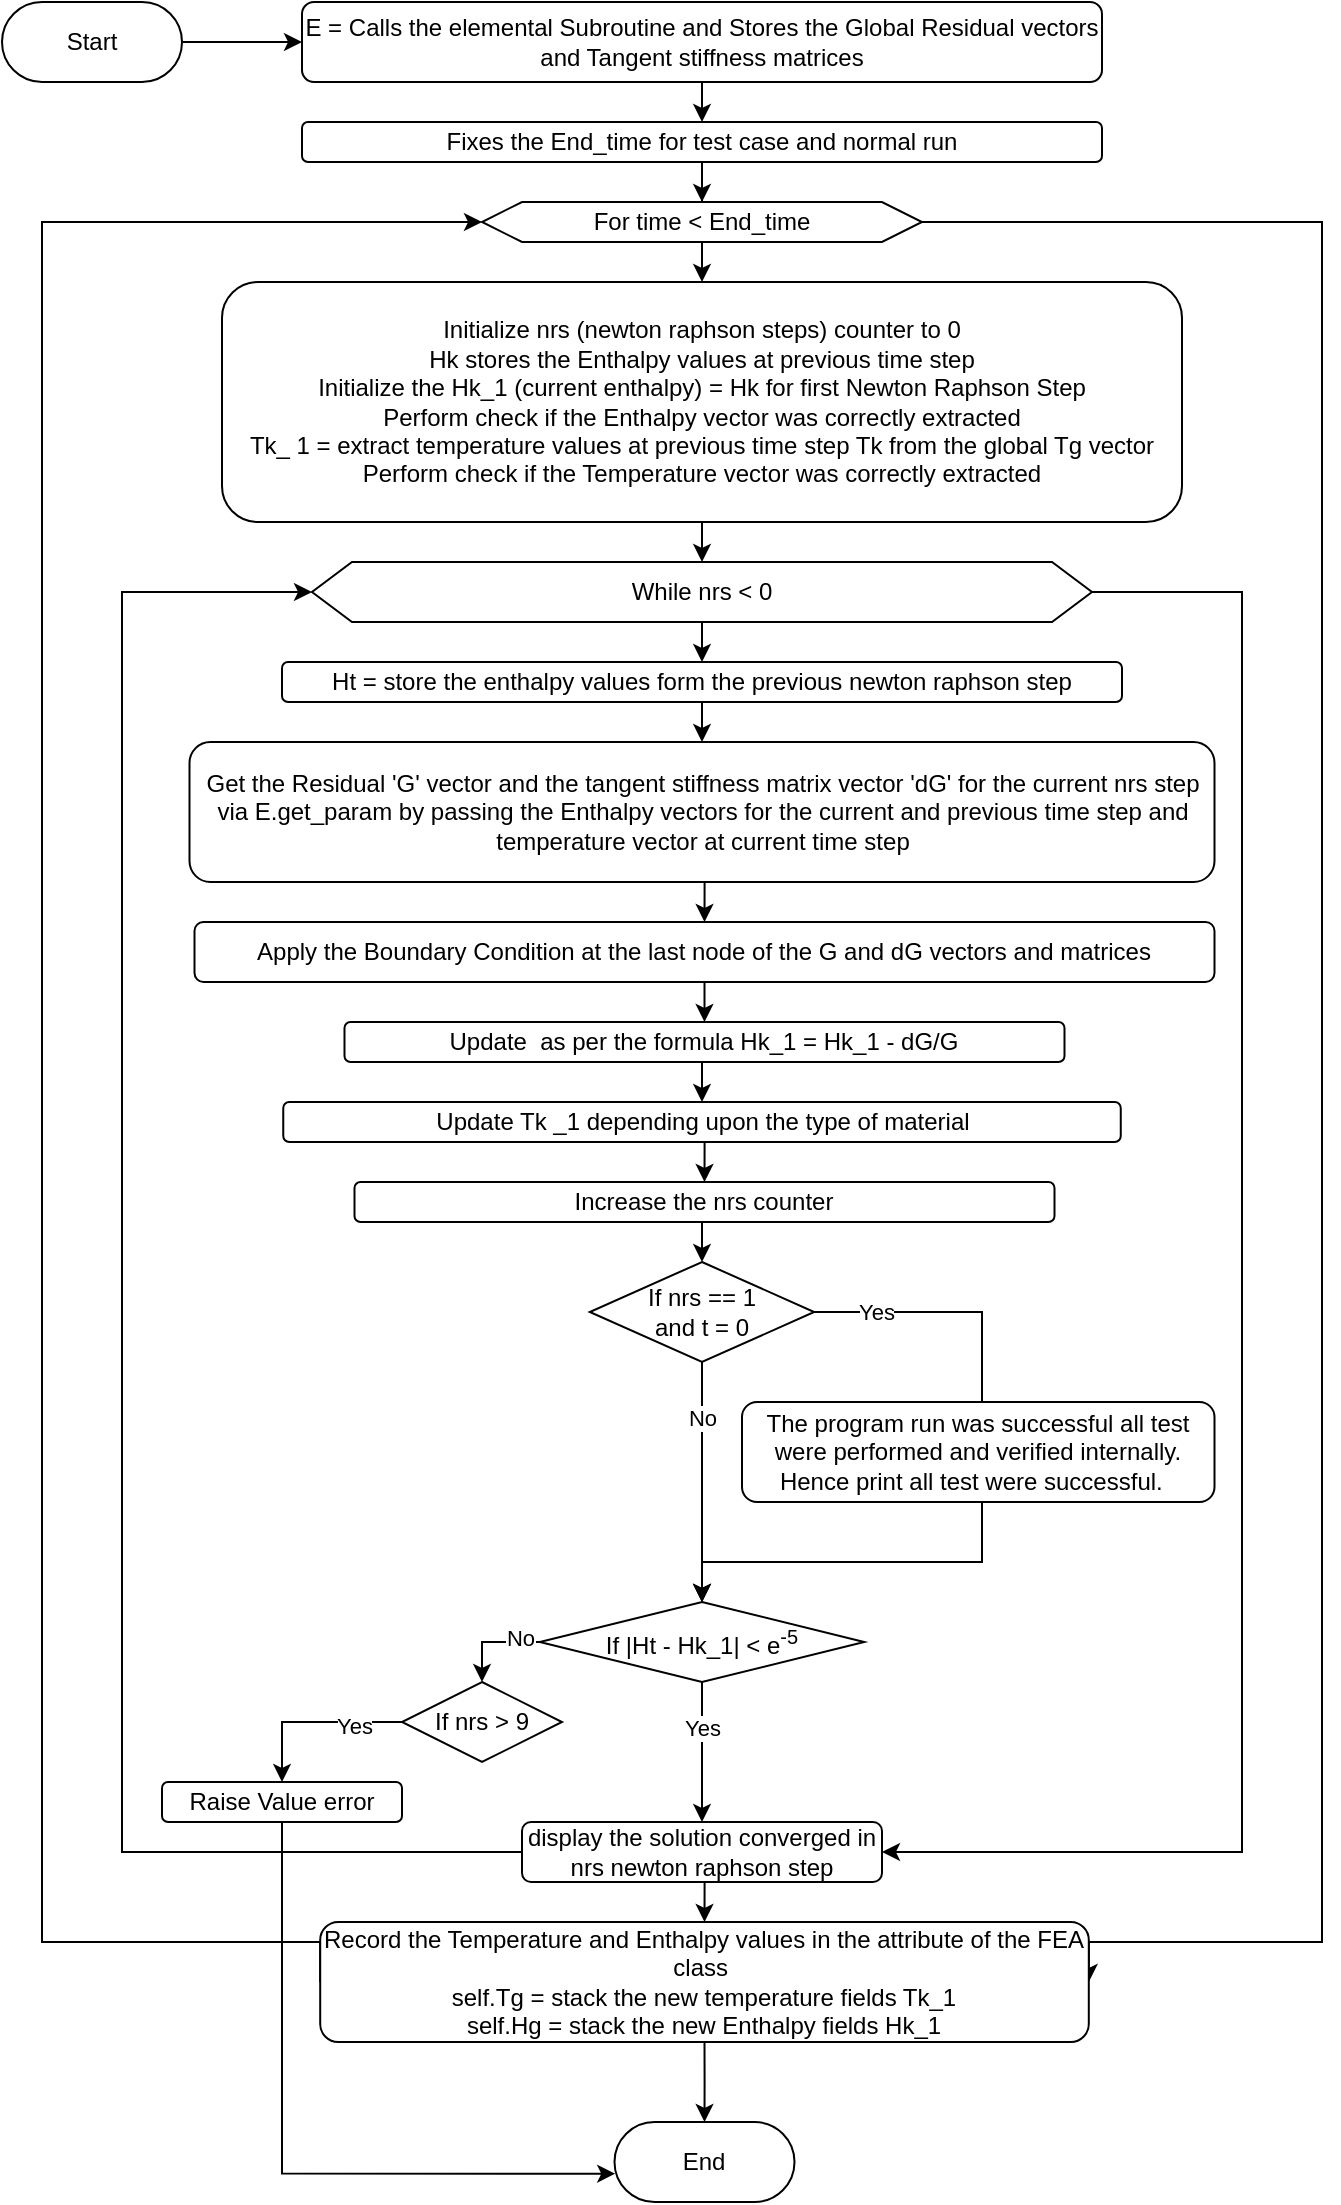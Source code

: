 <mxfile version="21.6.9" type="github">
  <diagram name="Page-1" id="D3Ey8p9wxDZOqgnlG4tk">
    <mxGraphModel dx="1640" dy="718" grid="0" gridSize="10" guides="1" tooltips="1" connect="1" arrows="1" fold="1" page="1" pageScale="1" pageWidth="827" pageHeight="1169" math="0" shadow="0">
      <root>
        <mxCell id="0" />
        <mxCell id="1" parent="0" />
        <mxCell id="k1HMzf10UT7rga_kBx_9-90" style="edgeStyle=orthogonalEdgeStyle;rounded=0;orthogonalLoop=1;jettySize=auto;html=1;exitX=1;exitY=0.5;exitDx=0;exitDy=0;entryX=0;entryY=0.5;entryDx=0;entryDy=0;" edge="1" parent="1" source="k1HMzf10UT7rga_kBx_9-1" target="k1HMzf10UT7rga_kBx_9-3">
          <mxGeometry relative="1" as="geometry" />
        </mxCell>
        <mxCell id="k1HMzf10UT7rga_kBx_9-1" value="Start" style="rounded=1;whiteSpace=wrap;html=1;arcSize=50;" vertex="1" parent="1">
          <mxGeometry x="100" y="10" width="90" height="40" as="geometry" />
        </mxCell>
        <mxCell id="k1HMzf10UT7rga_kBx_9-2" value="End" style="rounded=1;whiteSpace=wrap;html=1;arcSize=50;" vertex="1" parent="1">
          <mxGeometry x="406.25" y="1070" width="90" height="40" as="geometry" />
        </mxCell>
        <mxCell id="k1HMzf10UT7rga_kBx_9-5" style="edgeStyle=orthogonalEdgeStyle;rounded=0;orthogonalLoop=1;jettySize=auto;html=1;exitX=0.5;exitY=1;exitDx=0;exitDy=0;entryX=0.5;entryY=0;entryDx=0;entryDy=0;" edge="1" parent="1" source="k1HMzf10UT7rga_kBx_9-3" target="k1HMzf10UT7rga_kBx_9-4">
          <mxGeometry relative="1" as="geometry" />
        </mxCell>
        <mxCell id="k1HMzf10UT7rga_kBx_9-3" value="E = Calls the elemental Subroutine and Stores the Global Residual vectors and Tangent stiffness matrices" style="rounded=1;whiteSpace=wrap;html=1;" vertex="1" parent="1">
          <mxGeometry x="250" y="10" width="400" height="40" as="geometry" />
        </mxCell>
        <mxCell id="k1HMzf10UT7rga_kBx_9-7" style="edgeStyle=orthogonalEdgeStyle;rounded=0;orthogonalLoop=1;jettySize=auto;html=1;exitX=0.5;exitY=1;exitDx=0;exitDy=0;" edge="1" parent="1" source="k1HMzf10UT7rga_kBx_9-4" target="k1HMzf10UT7rga_kBx_9-6">
          <mxGeometry relative="1" as="geometry" />
        </mxCell>
        <mxCell id="k1HMzf10UT7rga_kBx_9-4" value="Fixes the End_time for test case and normal run" style="rounded=1;whiteSpace=wrap;html=1;" vertex="1" parent="1">
          <mxGeometry x="250" y="70" width="400" height="20" as="geometry" />
        </mxCell>
        <mxCell id="k1HMzf10UT7rga_kBx_9-9" style="edgeStyle=orthogonalEdgeStyle;rounded=0;orthogonalLoop=1;jettySize=auto;html=1;exitX=0.5;exitY=1;exitDx=0;exitDy=0;entryX=0.5;entryY=0;entryDx=0;entryDy=0;" edge="1" parent="1" source="k1HMzf10UT7rga_kBx_9-6" target="k1HMzf10UT7rga_kBx_9-8">
          <mxGeometry relative="1" as="geometry" />
        </mxCell>
        <mxCell id="k1HMzf10UT7rga_kBx_9-84" style="edgeStyle=orthogonalEdgeStyle;rounded=0;orthogonalLoop=1;jettySize=auto;html=1;exitX=1;exitY=0.5;exitDx=0;exitDy=0;entryX=1;entryY=0.5;entryDx=0;entryDy=0;" edge="1" parent="1" source="k1HMzf10UT7rga_kBx_9-6" target="k1HMzf10UT7rga_kBx_9-81">
          <mxGeometry relative="1" as="geometry">
            <Array as="points">
              <mxPoint x="760" y="120" />
              <mxPoint x="760" y="980" />
            </Array>
          </mxGeometry>
        </mxCell>
        <mxCell id="k1HMzf10UT7rga_kBx_9-6" value="For time &amp;lt; End_time" style="shape=hexagon;perimeter=hexagonPerimeter2;whiteSpace=wrap;html=1;fixedSize=1;" vertex="1" parent="1">
          <mxGeometry x="340" y="110" width="220" height="20" as="geometry" />
        </mxCell>
        <mxCell id="k1HMzf10UT7rga_kBx_9-11" style="edgeStyle=orthogonalEdgeStyle;rounded=0;orthogonalLoop=1;jettySize=auto;html=1;exitX=0.5;exitY=1;exitDx=0;exitDy=0;entryX=0.5;entryY=0;entryDx=0;entryDy=0;" edge="1" parent="1" source="k1HMzf10UT7rga_kBx_9-8" target="k1HMzf10UT7rga_kBx_9-10">
          <mxGeometry relative="1" as="geometry" />
        </mxCell>
        <mxCell id="k1HMzf10UT7rga_kBx_9-8" value="&lt;div style=&quot;&quot;&gt;&lt;span style=&quot;background-color: initial;&quot;&gt;Initialize nrs (newton raphson steps) counter to 0&lt;/span&gt;&lt;br&gt;&lt;span style=&quot;background-color: initial;&quot;&gt;Hk stores the Enthalpy values at previous time step&lt;/span&gt;&lt;br&gt;&lt;span style=&quot;background-color: initial;&quot;&gt;Initialize the Hk_1 (current enthalpy) = Hk for first Newton Raphson Step&lt;/span&gt;&lt;br&gt;&lt;span style=&quot;background-color: initial;&quot;&gt;Perform check if the Enthalpy vector was correctly extracted&lt;/span&gt;&lt;br&gt;&lt;span style=&quot;background-color: initial;&quot;&gt;Tk_ 1 = extract temperature values at previous time step Tk from the global Tg vector&lt;/span&gt;&lt;br&gt;&lt;span style=&quot;background-color: initial;&quot;&gt;Perform check if the Temperature vector was correctly extracted&lt;/span&gt;&lt;br&gt;&lt;/div&gt;" style="rounded=1;whiteSpace=wrap;html=1;align=center;" vertex="1" parent="1">
          <mxGeometry x="210" y="150" width="480" height="120" as="geometry" />
        </mxCell>
        <mxCell id="k1HMzf10UT7rga_kBx_9-13" style="edgeStyle=orthogonalEdgeStyle;rounded=0;orthogonalLoop=1;jettySize=auto;html=1;exitX=0.5;exitY=1;exitDx=0;exitDy=0;entryX=0.5;entryY=0;entryDx=0;entryDy=0;" edge="1" parent="1" source="k1HMzf10UT7rga_kBx_9-10" target="k1HMzf10UT7rga_kBx_9-12">
          <mxGeometry relative="1" as="geometry" />
        </mxCell>
        <mxCell id="k1HMzf10UT7rga_kBx_9-86" style="edgeStyle=orthogonalEdgeStyle;rounded=0;orthogonalLoop=1;jettySize=auto;html=1;exitX=1;exitY=0.5;exitDx=0;exitDy=0;entryX=1;entryY=0.5;entryDx=0;entryDy=0;" edge="1" parent="1" source="k1HMzf10UT7rga_kBx_9-10" target="k1HMzf10UT7rga_kBx_9-37">
          <mxGeometry relative="1" as="geometry">
            <mxPoint x="730" y="680" as="targetPoint" />
            <Array as="points">
              <mxPoint x="720" y="305" />
              <mxPoint x="720" y="935" />
            </Array>
          </mxGeometry>
        </mxCell>
        <mxCell id="k1HMzf10UT7rga_kBx_9-10" value="While nrs &amp;lt; 0" style="shape=hexagon;perimeter=hexagonPerimeter2;whiteSpace=wrap;html=1;fixedSize=1;" vertex="1" parent="1">
          <mxGeometry x="255" y="290" width="390" height="30" as="geometry" />
        </mxCell>
        <mxCell id="k1HMzf10UT7rga_kBx_9-15" style="edgeStyle=orthogonalEdgeStyle;rounded=0;orthogonalLoop=1;jettySize=auto;html=1;exitX=0.5;exitY=1;exitDx=0;exitDy=0;entryX=0.5;entryY=0;entryDx=0;entryDy=0;" edge="1" parent="1" source="k1HMzf10UT7rga_kBx_9-12" target="k1HMzf10UT7rga_kBx_9-14">
          <mxGeometry relative="1" as="geometry" />
        </mxCell>
        <mxCell id="k1HMzf10UT7rga_kBx_9-12" value="Ht = store the enthalpy values form the previous newton raphson step" style="rounded=1;whiteSpace=wrap;html=1;" vertex="1" parent="1">
          <mxGeometry x="240" y="340" width="420" height="20" as="geometry" />
        </mxCell>
        <mxCell id="k1HMzf10UT7rga_kBx_9-17" style="edgeStyle=orthogonalEdgeStyle;rounded=0;orthogonalLoop=1;jettySize=auto;html=1;exitX=0.5;exitY=1;exitDx=0;exitDy=0;entryX=0.5;entryY=0;entryDx=0;entryDy=0;" edge="1" parent="1" source="k1HMzf10UT7rga_kBx_9-14" target="k1HMzf10UT7rga_kBx_9-16">
          <mxGeometry relative="1" as="geometry" />
        </mxCell>
        <mxCell id="k1HMzf10UT7rga_kBx_9-14" value="Get the Residual &#39;G&#39; vector and the tangent stiffness matrix vector &#39;dG&#39; for the current nrs step via E.get_param by passing the Enthalpy vectors for the current and previous time step and temperature vector at current time step" style="rounded=1;whiteSpace=wrap;html=1;" vertex="1" parent="1">
          <mxGeometry x="193.75" y="380" width="512.5" height="70" as="geometry" />
        </mxCell>
        <mxCell id="k1HMzf10UT7rga_kBx_9-19" style="edgeStyle=orthogonalEdgeStyle;rounded=0;orthogonalLoop=1;jettySize=auto;html=1;exitX=0.5;exitY=1;exitDx=0;exitDy=0;entryX=0.5;entryY=0;entryDx=0;entryDy=0;" edge="1" parent="1" source="k1HMzf10UT7rga_kBx_9-16" target="k1HMzf10UT7rga_kBx_9-18">
          <mxGeometry relative="1" as="geometry" />
        </mxCell>
        <mxCell id="k1HMzf10UT7rga_kBx_9-16" value="Apply the Boundary Condition at the last node of the G and dG vectors and matrices" style="rounded=1;whiteSpace=wrap;html=1;" vertex="1" parent="1">
          <mxGeometry x="196.25" y="470" width="510" height="30" as="geometry" />
        </mxCell>
        <mxCell id="k1HMzf10UT7rga_kBx_9-22" style="edgeStyle=orthogonalEdgeStyle;rounded=0;orthogonalLoop=1;jettySize=auto;html=1;exitX=0.5;exitY=1;exitDx=0;exitDy=0;entryX=0.5;entryY=0;entryDx=0;entryDy=0;" edge="1" parent="1" source="k1HMzf10UT7rga_kBx_9-18" target="k1HMzf10UT7rga_kBx_9-20">
          <mxGeometry relative="1" as="geometry" />
        </mxCell>
        <mxCell id="k1HMzf10UT7rga_kBx_9-18" value="Update&amp;nbsp; as per the formula Hk_1 = Hk_1 - dG/G" style="rounded=1;whiteSpace=wrap;html=1;" vertex="1" parent="1">
          <mxGeometry x="271.25" y="520" width="360" height="20" as="geometry" />
        </mxCell>
        <mxCell id="k1HMzf10UT7rga_kBx_9-24" style="edgeStyle=orthogonalEdgeStyle;rounded=0;orthogonalLoop=1;jettySize=auto;html=1;exitX=0.5;exitY=1;exitDx=0;exitDy=0;entryX=0.5;entryY=0;entryDx=0;entryDy=0;" edge="1" parent="1" source="k1HMzf10UT7rga_kBx_9-20" target="k1HMzf10UT7rga_kBx_9-23">
          <mxGeometry relative="1" as="geometry" />
        </mxCell>
        <mxCell id="k1HMzf10UT7rga_kBx_9-20" value="Update Tk _1 depending upon the type of material" style="rounded=1;whiteSpace=wrap;html=1;" vertex="1" parent="1">
          <mxGeometry x="240.63" y="560" width="418.75" height="20" as="geometry" />
        </mxCell>
        <mxCell id="k1HMzf10UT7rga_kBx_9-30" style="edgeStyle=orthogonalEdgeStyle;rounded=0;orthogonalLoop=1;jettySize=auto;html=1;exitX=0.5;exitY=1;exitDx=0;exitDy=0;entryX=0.5;entryY=0;entryDx=0;entryDy=0;" edge="1" parent="1" source="k1HMzf10UT7rga_kBx_9-23" target="k1HMzf10UT7rga_kBx_9-25">
          <mxGeometry relative="1" as="geometry" />
        </mxCell>
        <mxCell id="k1HMzf10UT7rga_kBx_9-23" value="Increase the nrs counter" style="rounded=1;whiteSpace=wrap;html=1;" vertex="1" parent="1">
          <mxGeometry x="276.25" y="600" width="350" height="20" as="geometry" />
        </mxCell>
        <mxCell id="k1HMzf10UT7rga_kBx_9-33" style="edgeStyle=orthogonalEdgeStyle;rounded=0;orthogonalLoop=1;jettySize=auto;html=1;exitX=0.5;exitY=1;exitDx=0;exitDy=0;entryX=0.5;entryY=0;entryDx=0;entryDy=0;" edge="1" parent="1" source="k1HMzf10UT7rga_kBx_9-25" target="k1HMzf10UT7rga_kBx_9-26">
          <mxGeometry relative="1" as="geometry">
            <mxPoint x="451.255" y="730" as="targetPoint" />
          </mxGeometry>
        </mxCell>
        <mxCell id="k1HMzf10UT7rga_kBx_9-34" value="No" style="edgeLabel;html=1;align=center;verticalAlign=middle;resizable=0;points=[];" vertex="1" connectable="0" parent="k1HMzf10UT7rga_kBx_9-33">
          <mxGeometry x="-0.6" y="1" relative="1" as="geometry">
            <mxPoint x="-1" y="4" as="offset" />
          </mxGeometry>
        </mxCell>
        <mxCell id="k1HMzf10UT7rga_kBx_9-35" style="edgeStyle=orthogonalEdgeStyle;rounded=0;orthogonalLoop=1;jettySize=auto;html=1;exitX=1;exitY=0.5;exitDx=0;exitDy=0;entryX=0.5;entryY=0;entryDx=0;entryDy=0;" edge="1" parent="1" target="k1HMzf10UT7rga_kBx_9-26">
          <mxGeometry relative="1" as="geometry">
            <mxPoint x="486.1" y="665" as="sourcePoint" />
            <mxPoint x="430.005" y="810" as="targetPoint" />
            <Array as="points">
              <mxPoint x="590" y="665" />
              <mxPoint x="590" y="790" />
              <mxPoint x="450" y="790" />
            </Array>
          </mxGeometry>
        </mxCell>
        <mxCell id="k1HMzf10UT7rga_kBx_9-36" value="Yes" style="edgeLabel;html=1;align=center;verticalAlign=middle;resizable=0;points=[];" vertex="1" connectable="0" parent="k1HMzf10UT7rga_kBx_9-35">
          <mxGeometry x="-0.67" y="-2" relative="1" as="geometry">
            <mxPoint x="-13" y="-2" as="offset" />
          </mxGeometry>
        </mxCell>
        <mxCell id="k1HMzf10UT7rga_kBx_9-25" value="If nrs == 1 &lt;br&gt;and t = 0" style="rhombus;whiteSpace=wrap;html=1;" vertex="1" parent="1">
          <mxGeometry x="393.9" y="640" width="112.2" height="50" as="geometry" />
        </mxCell>
        <mxCell id="k1HMzf10UT7rga_kBx_9-71" style="edgeStyle=orthogonalEdgeStyle;rounded=0;orthogonalLoop=1;jettySize=auto;html=1;exitX=0;exitY=0.5;exitDx=0;exitDy=0;entryX=0.5;entryY=0;entryDx=0;entryDy=0;" edge="1" parent="1" source="k1HMzf10UT7rga_kBx_9-26" target="k1HMzf10UT7rga_kBx_9-27">
          <mxGeometry relative="1" as="geometry" />
        </mxCell>
        <mxCell id="k1HMzf10UT7rga_kBx_9-73" value="No" style="edgeLabel;html=1;align=center;verticalAlign=middle;resizable=0;points=[];" vertex="1" connectable="0" parent="k1HMzf10UT7rga_kBx_9-71">
          <mxGeometry x="-0.575" y="-2" relative="1" as="geometry">
            <mxPoint as="offset" />
          </mxGeometry>
        </mxCell>
        <mxCell id="k1HMzf10UT7rga_kBx_9-79" style="edgeStyle=orthogonalEdgeStyle;rounded=0;orthogonalLoop=1;jettySize=auto;html=1;exitX=0.5;exitY=1;exitDx=0;exitDy=0;entryX=0.5;entryY=0;entryDx=0;entryDy=0;" edge="1" parent="1" source="k1HMzf10UT7rga_kBx_9-26" target="k1HMzf10UT7rga_kBx_9-37">
          <mxGeometry relative="1" as="geometry" />
        </mxCell>
        <mxCell id="k1HMzf10UT7rga_kBx_9-80" value="Yes" style="edgeLabel;html=1;align=center;verticalAlign=middle;resizable=0;points=[];" vertex="1" connectable="0" parent="k1HMzf10UT7rga_kBx_9-79">
          <mxGeometry x="-0.351" relative="1" as="geometry">
            <mxPoint as="offset" />
          </mxGeometry>
        </mxCell>
        <mxCell id="k1HMzf10UT7rga_kBx_9-26" value="If |Ht - Hk_1| &amp;lt; e&lt;sup&gt;-5&lt;/sup&gt;" style="rhombus;whiteSpace=wrap;html=1;" vertex="1" parent="1">
          <mxGeometry x="368.91" y="810" width="162.19" height="40" as="geometry" />
        </mxCell>
        <mxCell id="k1HMzf10UT7rga_kBx_9-69" style="edgeStyle=orthogonalEdgeStyle;rounded=0;orthogonalLoop=1;jettySize=auto;html=1;exitX=0;exitY=0.5;exitDx=0;exitDy=0;entryX=0.5;entryY=0;entryDx=0;entryDy=0;" edge="1" parent="1" source="k1HMzf10UT7rga_kBx_9-27" target="k1HMzf10UT7rga_kBx_9-49">
          <mxGeometry relative="1" as="geometry" />
        </mxCell>
        <mxCell id="k1HMzf10UT7rga_kBx_9-70" value="Yes" style="edgeLabel;html=1;align=center;verticalAlign=middle;resizable=0;points=[];" vertex="1" connectable="0" parent="k1HMzf10UT7rga_kBx_9-69">
          <mxGeometry x="-0.451" y="2" relative="1" as="geometry">
            <mxPoint as="offset" />
          </mxGeometry>
        </mxCell>
        <mxCell id="k1HMzf10UT7rga_kBx_9-27" value="If nrs &amp;gt; 9" style="rhombus;whiteSpace=wrap;html=1;" vertex="1" parent="1">
          <mxGeometry x="300" y="850" width="80" height="40" as="geometry" />
        </mxCell>
        <mxCell id="k1HMzf10UT7rga_kBx_9-32" style="edgeStyle=orthogonalEdgeStyle;rounded=0;orthogonalLoop=1;jettySize=auto;html=1;entryX=0.5;entryY=0;entryDx=0;entryDy=0;" edge="1" parent="1" target="k1HMzf10UT7rga_kBx_9-26">
          <mxGeometry relative="1" as="geometry">
            <mxPoint x="450" y="790" as="sourcePoint" />
          </mxGeometry>
        </mxCell>
        <mxCell id="k1HMzf10UT7rga_kBx_9-83" style="edgeStyle=orthogonalEdgeStyle;rounded=0;orthogonalLoop=1;jettySize=auto;html=1;exitX=0.5;exitY=1;exitDx=0;exitDy=0;entryX=0.5;entryY=0;entryDx=0;entryDy=0;" edge="1" parent="1" source="k1HMzf10UT7rga_kBx_9-37" target="k1HMzf10UT7rga_kBx_9-81">
          <mxGeometry relative="1" as="geometry" />
        </mxCell>
        <mxCell id="k1HMzf10UT7rga_kBx_9-87" style="edgeStyle=orthogonalEdgeStyle;rounded=0;orthogonalLoop=1;jettySize=auto;html=1;exitX=0;exitY=0.5;exitDx=0;exitDy=0;entryX=0;entryY=0.5;entryDx=0;entryDy=0;" edge="1" parent="1" source="k1HMzf10UT7rga_kBx_9-37" target="k1HMzf10UT7rga_kBx_9-10">
          <mxGeometry relative="1" as="geometry">
            <Array as="points">
              <mxPoint x="160" y="935" />
              <mxPoint x="160" y="305" />
            </Array>
          </mxGeometry>
        </mxCell>
        <mxCell id="k1HMzf10UT7rga_kBx_9-37" value="display the solution converged in nrs newton raphson step" style="rounded=1;whiteSpace=wrap;html=1;" vertex="1" parent="1">
          <mxGeometry x="360.0" y="920" width="180" height="30" as="geometry" />
        </mxCell>
        <mxCell id="k1HMzf10UT7rga_kBx_9-89" style="edgeStyle=orthogonalEdgeStyle;rounded=0;orthogonalLoop=1;jettySize=auto;html=1;exitX=0.5;exitY=1;exitDx=0;exitDy=0;entryX=0.004;entryY=0.646;entryDx=0;entryDy=0;entryPerimeter=0;" edge="1" parent="1" source="k1HMzf10UT7rga_kBx_9-49" target="k1HMzf10UT7rga_kBx_9-2">
          <mxGeometry relative="1" as="geometry" />
        </mxCell>
        <mxCell id="k1HMzf10UT7rga_kBx_9-49" value="Raise Value error" style="rounded=1;whiteSpace=wrap;html=1;" vertex="1" parent="1">
          <mxGeometry x="180" y="900" width="120" height="20" as="geometry" />
        </mxCell>
        <mxCell id="k1HMzf10UT7rga_kBx_9-67" value="The program run was successful all test were performed and verified internally. Hence print all test were successful.&amp;nbsp;&amp;nbsp;" style="rounded=1;whiteSpace=wrap;html=1;" vertex="1" parent="1">
          <mxGeometry x="470" y="710" width="236.25" height="50" as="geometry" />
        </mxCell>
        <mxCell id="k1HMzf10UT7rga_kBx_9-85" style="edgeStyle=orthogonalEdgeStyle;rounded=0;orthogonalLoop=1;jettySize=auto;html=1;exitX=0;exitY=0.5;exitDx=0;exitDy=0;entryX=0;entryY=0.5;entryDx=0;entryDy=0;" edge="1" parent="1" source="k1HMzf10UT7rga_kBx_9-81" target="k1HMzf10UT7rga_kBx_9-6">
          <mxGeometry relative="1" as="geometry">
            <Array as="points">
              <mxPoint x="120" y="980" />
              <mxPoint x="120" y="120" />
            </Array>
          </mxGeometry>
        </mxCell>
        <mxCell id="k1HMzf10UT7rga_kBx_9-88" style="edgeStyle=orthogonalEdgeStyle;rounded=0;orthogonalLoop=1;jettySize=auto;html=1;exitX=0.5;exitY=1;exitDx=0;exitDy=0;entryX=0.5;entryY=0;entryDx=0;entryDy=0;" edge="1" parent="1" source="k1HMzf10UT7rga_kBx_9-81" target="k1HMzf10UT7rga_kBx_9-2">
          <mxGeometry relative="1" as="geometry" />
        </mxCell>
        <mxCell id="k1HMzf10UT7rga_kBx_9-81" value="Record the Temperature and Enthalpy values in the attribute of the FEA class&amp;nbsp;&lt;br&gt;self.Tg = stack the new temperature fields Tk_1&lt;br&gt;self.Hg = stack the new Enthalpy fields Hk_1" style="whiteSpace=wrap;html=1;rounded=1;" vertex="1" parent="1">
          <mxGeometry x="259.1" y="970" width="384.3" height="60" as="geometry" />
        </mxCell>
      </root>
    </mxGraphModel>
  </diagram>
</mxfile>
